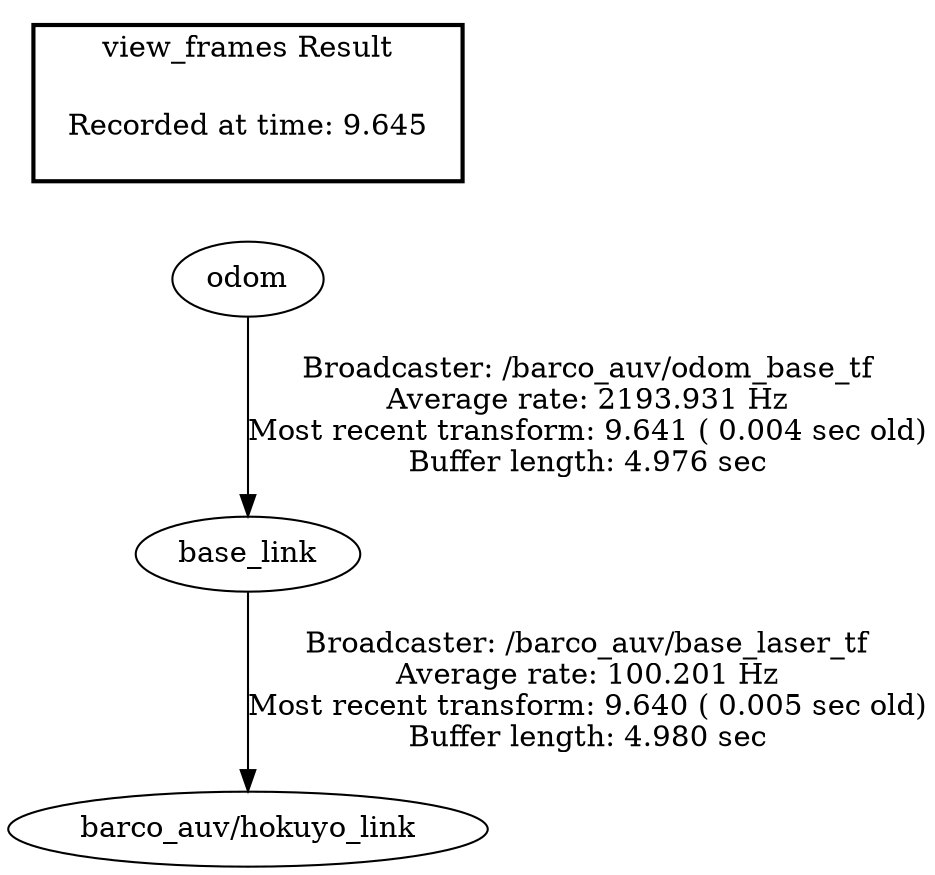 digraph G {
"base_link" -> "barco_auv/hokuyo_link"[label="Broadcaster: /barco_auv/base_laser_tf\nAverage rate: 100.201 Hz\nMost recent transform: 9.640 ( 0.005 sec old)\nBuffer length: 4.980 sec\n"];
"odom" -> "base_link"[label="Broadcaster: /barco_auv/odom_base_tf\nAverage rate: 2193.931 Hz\nMost recent transform: 9.641 ( 0.004 sec old)\nBuffer length: 4.976 sec\n"];
edge [style=invis];
 subgraph cluster_legend { style=bold; color=black; label ="view_frames Result";
"Recorded at time: 9.645"[ shape=plaintext ] ;
 }->"odom";
}